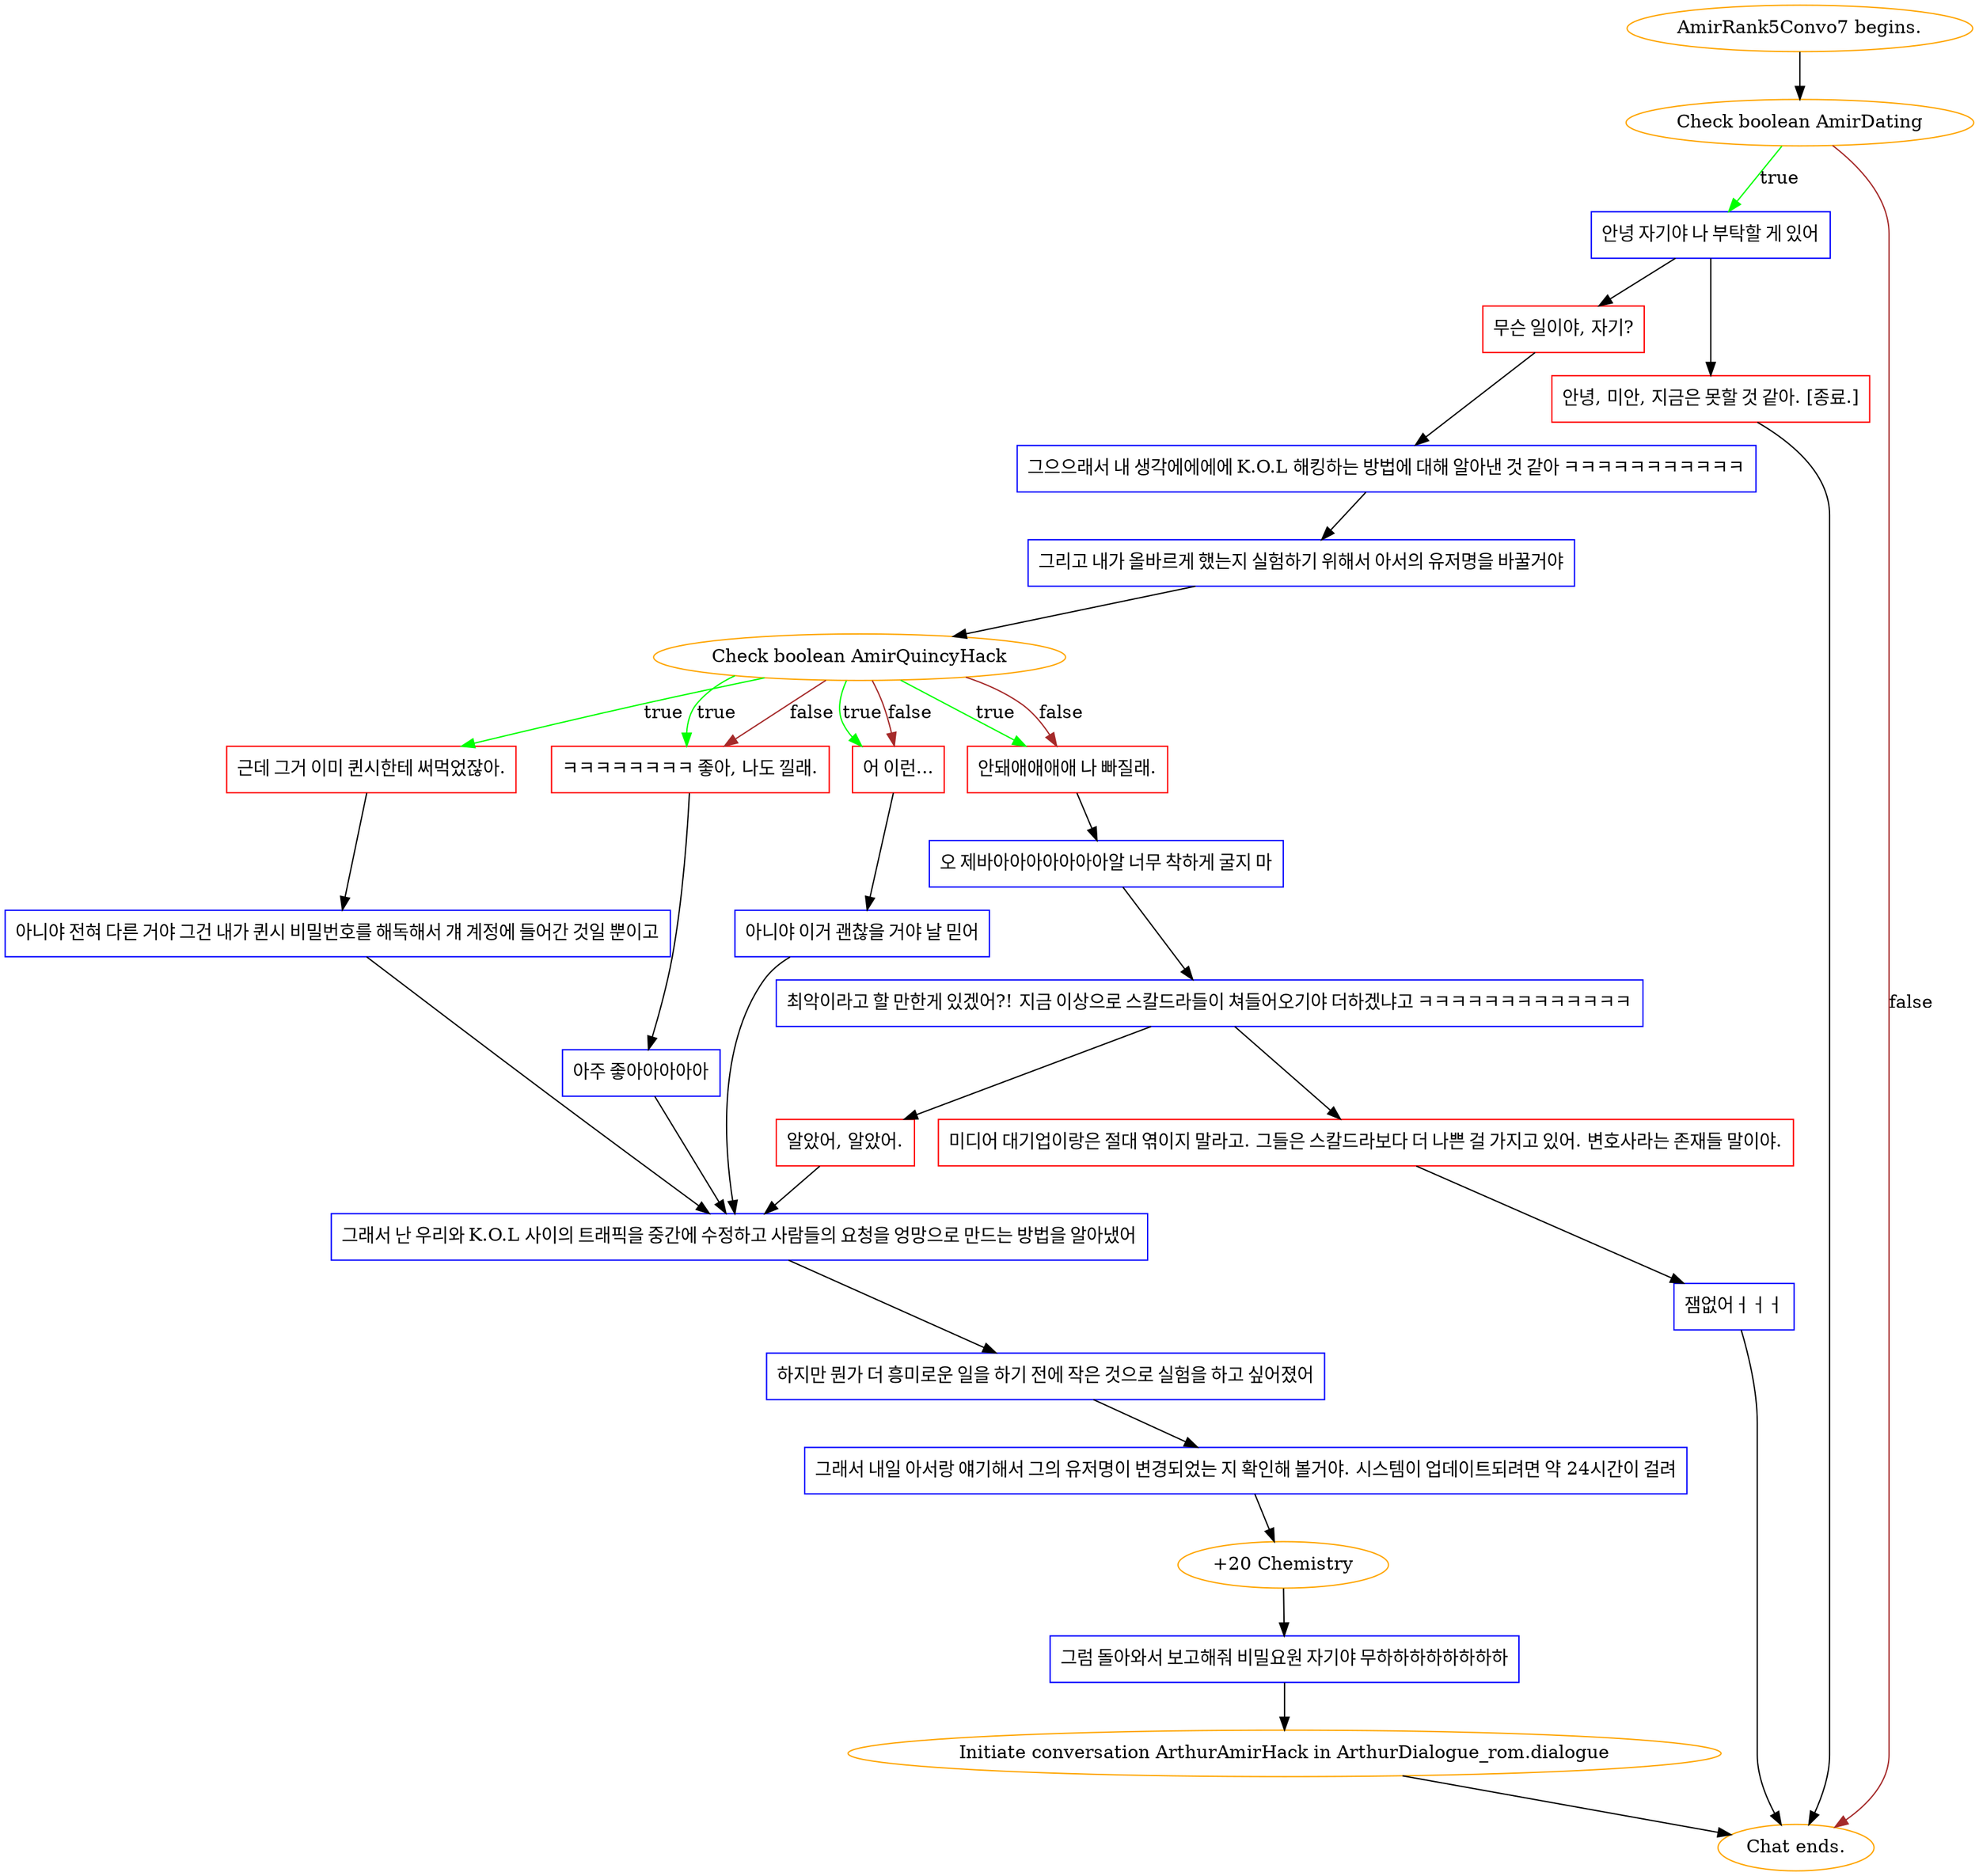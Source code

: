 digraph {
	"AmirRank5Convo7 begins." [color=orange];
		"AmirRank5Convo7 begins." -> j3511724134;
	j3511724134 [label="Check boolean AmirDating",color=orange];
		j3511724134 -> j1886611731 [label=true,color=green];
		j3511724134 -> "Chat ends." [label=false,color=brown];
	j1886611731 [label="안녕 자기야 나 부탁할 게 있어",shape=box,color=blue];
		j1886611731 -> j3454090571;
		j1886611731 -> j4210176109;
	"Chat ends." [color=orange];
	j3454090571 [label="무슨 일이야, 자기?",shape=box,color=red];
		j3454090571 -> j230005975;
	j4210176109 [label="안녕, 미안, 지금은 못할 것 같아. [종료.]",shape=box,color=red];
		j4210176109 -> "Chat ends.";
	j230005975 [label="그으으래서 내 생각에에에에 K.O.L 해킹하는 방법에 대해 알아낸 것 같아 ㅋㅋㅋㅋㅋㅋㅋㅋㅋㅋㅋ",shape=box,color=blue];
		j230005975 -> j1558316837;
	j1558316837 [label="그리고 내가 올바르게 했는지 실험하기 위해서 아서의 유저명을 바꿀거야",shape=box,color=blue];
		j1558316837 -> j415471592;
	j415471592 [label="Check boolean AmirQuincyHack",color=orange];
		j415471592 -> j2563548444 [label=true,color=green];
		j415471592 -> j2184639377 [label=true,color=green];
		j415471592 -> j2365179495 [label=true,color=green];
		j415471592 -> j2876441356 [label=true,color=green];
		j415471592 -> j2184639377 [label=false,color=brown];
		j415471592 -> j2365179495 [label=false,color=brown];
		j415471592 -> j2876441356 [label=false,color=brown];
	j2563548444 [label="근데 그거 이미 퀸시한테 써먹었잖아.",shape=box,color=red];
		j2563548444 -> j897201244;
	j2184639377 [label="ㅋㅋㅋㅋㅋㅋㅋㅋ 좋아, 나도 낄래.",shape=box,color=red];
		j2184639377 -> j1908455508;
	j2365179495 [label="어 이런...",shape=box,color=red];
		j2365179495 -> j3770098879;
	j2876441356 [label="안돼애애애애 나 빠질래.",shape=box,color=red];
		j2876441356 -> j729443616;
	j897201244 [label="아니야 전혀 다른 거야 그건 내가 퀸시 비밀번호를 해독해서 걔 계정에 들어간 것일 뿐이고",shape=box,color=blue];
		j897201244 -> j3550230480;
	j1908455508 [label="아주 좋아아아아아",shape=box,color=blue];
		j1908455508 -> j3550230480;
	j3770098879 [label="아니야 이거 괜찮을 거야 날 믿어",shape=box,color=blue];
		j3770098879 -> j3550230480;
	j729443616 [label="오 제바아아아아아아아알 너무 착하게 굴지 마",shape=box,color=blue];
		j729443616 -> j3868902502;
	j3550230480 [label="그래서 난 우리와 K.O.L 사이의 트래픽을 중간에 수정하고 사람들의 요청을 엉망으로 만드는 방법을 알아냈어",shape=box,color=blue];
		j3550230480 -> j2794776749;
	j3868902502 [label="최악이라고 할 만한게 있겠어?! 지금 이상으로 스칼드라들이 쳐들어오기야 더하겠냐고 ㅋㅋㅋㅋㅋㅋㅋㅋㅋㅋㅋㅋㅋ",shape=box,color=blue];
		j3868902502 -> j2369428374;
		j3868902502 -> j2187350365;
	j2794776749 [label="하지만 뭔가 더 흥미로운 일을 하기 전에 작은 것으로 실험을 하고 싶어졌어",shape=box,color=blue];
		j2794776749 -> j725147518;
	j2369428374 [label="알았어, 알았어.",shape=box,color=red];
		j2369428374 -> j3550230480;
	j2187350365 [label="미디어 대기업이랑은 절대 엮이지 말라고. 그들은 스칼드라보다 더 나쁜 걸 가지고 있어. 변호사라는 존재들 말이야.",shape=box,color=red];
		j2187350365 -> j2548315104;
	j725147518 [label="그래서 내일 아서랑 얘기해서 그의 유저명이 변경되었는 지 확인해 볼거야. 시스템이 업데이트되려면 약 24시간이 걸려",shape=box,color=blue];
		j725147518 -> j3432476515;
	j2548315104 [label="잼없어ㅓㅓㅓ",shape=box,color=blue];
		j2548315104 -> "Chat ends.";
	j3432476515 [label="+20 Chemistry",color=orange];
		j3432476515 -> j3206073880;
	j3206073880 [label="그럼 돌아와서 보고해줘 비밀요원 자기야 무하하하하하하하하",shape=box,color=blue];
		j3206073880 -> "Initiate conversation ArthurAmirHack in ArthurDialogue_rom.dialogue";
	"Initiate conversation ArthurAmirHack in ArthurDialogue_rom.dialogue" [label="Initiate conversation ArthurAmirHack in ArthurDialogue_rom.dialogue",color=orange];
		"Initiate conversation ArthurAmirHack in ArthurDialogue_rom.dialogue" -> "Chat ends.";
}